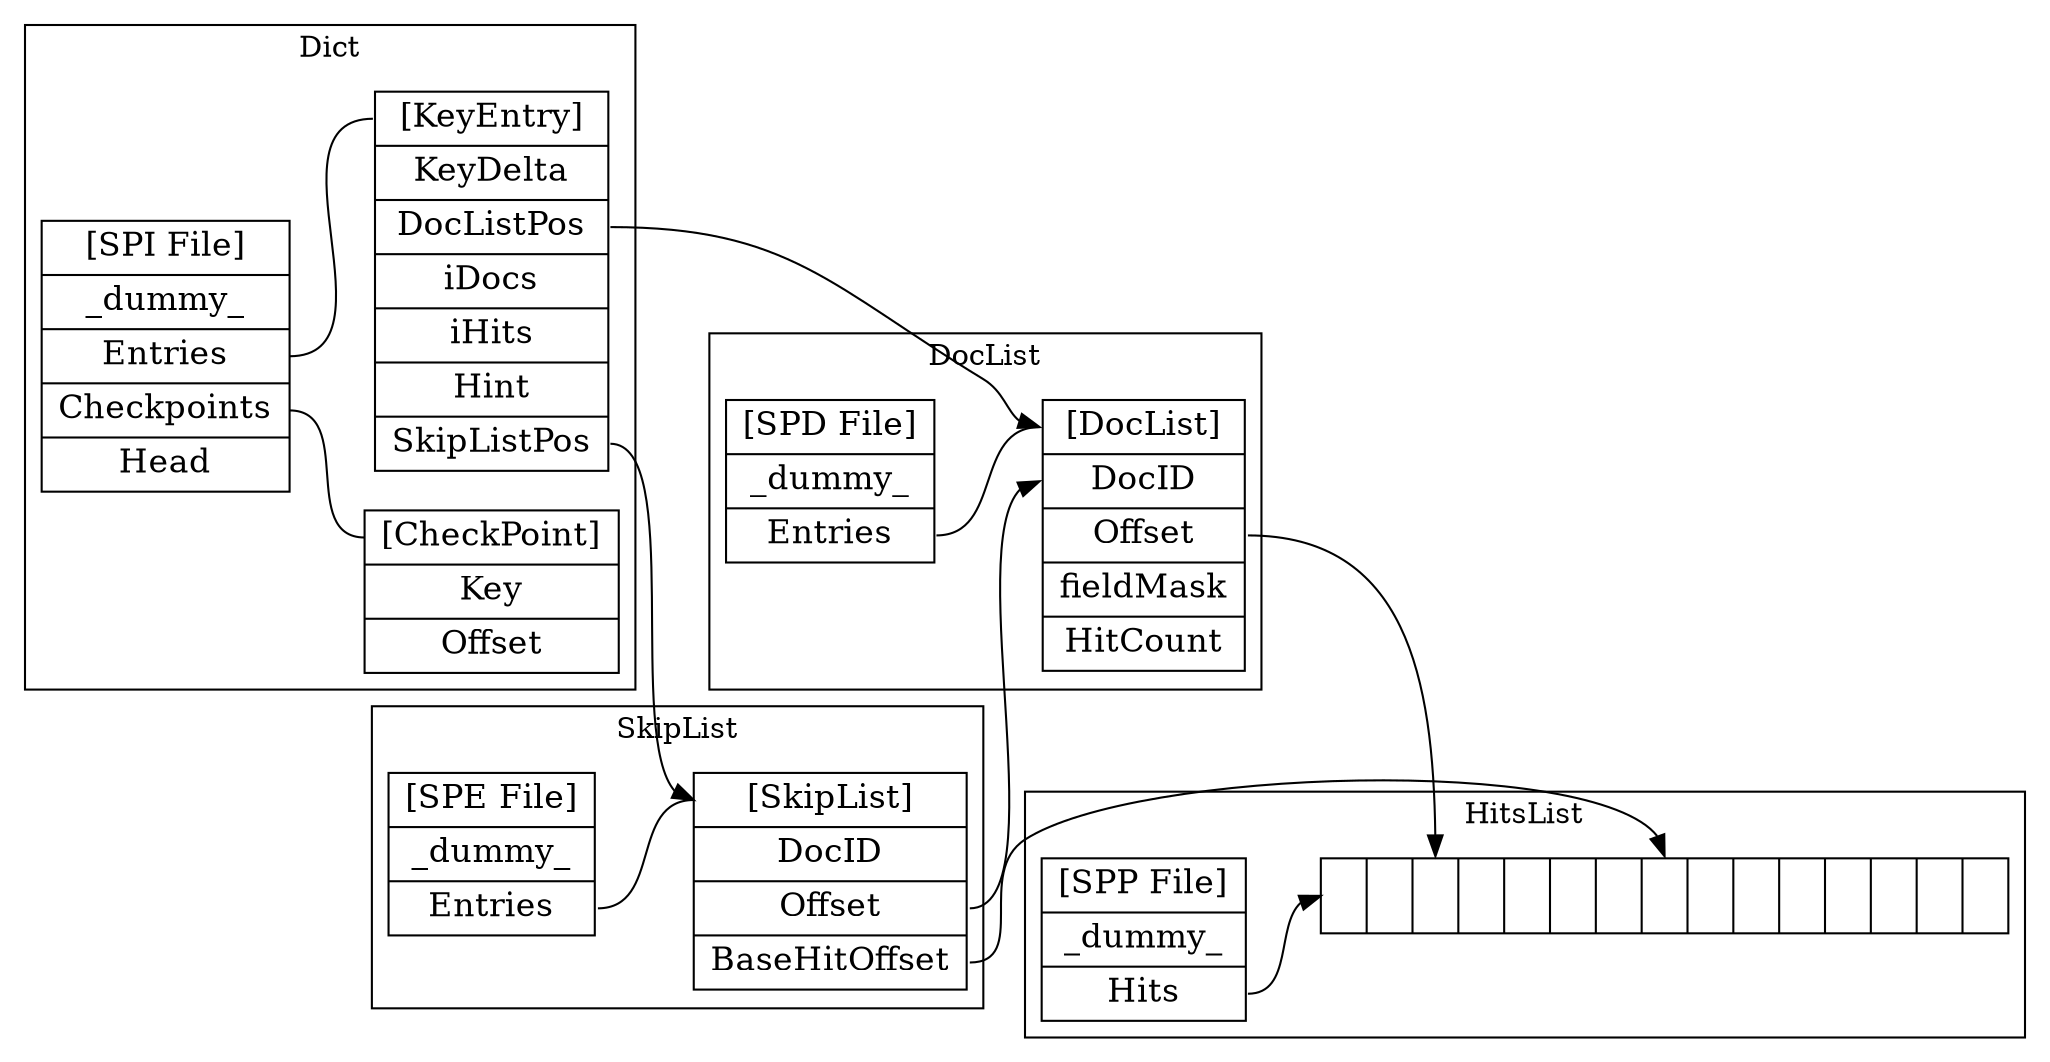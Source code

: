 digraph g {
graph [
rankdir = "LR"
];
node [
fontsize = "16"
shape = "ellipse"
];
edge [
];

    subgraph cluster_spi {
        label = "Dict";
        "spi" [
            label = "<f>[SPI File]| _dummy_ | <f0> Entries | <f1>Checkpoints | Head"
            shape = "record"
        ];

        "keyentry" [
            label = "<f>[KeyEntry]|<f0> KeyDelta| <f1> DocListPos | <f2> iDocs | <f3> iHits | <f4>Hint | <f5> SkipListPos"
            shape = "record"
        ];

        "checkpoint" [
            label = "<f>[CheckPoint]|<f0> Key |<f1> Offset"
            shape = "record"
        ];

        "spi":f0 -> "keyentry":f  [arrowhead=none];
        "spi":f1 -> "checkpoint":f  [arrowhead=none];
    }
    
    subgraph cluster_spd {
        label = "DocList";
        "spd" [
            label = "<f>[SPD File]| _dummy_ | <f0> Entries"
            shape = "record"
        ];
        "doclist" [
            label = "<f>[DocList]|<f0> DocID |<f1> Offset|<f2> fieldMask | HitCount"
            shape = "record"
        ];
        "spd":f0 -> "doclist":f [arrowhead=none]
    }

    subgraph cluster_spe {
        label = "SkipList";
        "spe" [
            label = "<f>[SPE File]| _dummy_ | <f0> Entries"
            shape = "record"
        ];

        "skiplist" [
            label = "<f>[SkipList]|<f0> DocID |<f1> Offset|<f2> BaseHitOffset"
            shape = "record"
        ];
        "spe":f0 -> "skiplist":f [arrowhead=none]
    }
    
    subgraph cluster_spp {
        label = "HitsList";
        "spp" [
            label = "<f>[SPP File]| _dummy_ | <f1> Hits"
            shape = "record"
        ];

        "hits" [
            label = "{<f0> | | <f1> | | | | | <f2> | | | | | | | <f3> }"
            shape = "record"
        ]

        "spp":f1 -> "hits":f0
    }

    "keyentry":f5 -> "skiplist":f
    "keyentry":f1 -> "doclist":f;
    "doclist": f1 -> "hits":f1;
    "skiplist": f1 -> "doclist":f0;
    "skiplist": f2 -> "hits":f2;
}